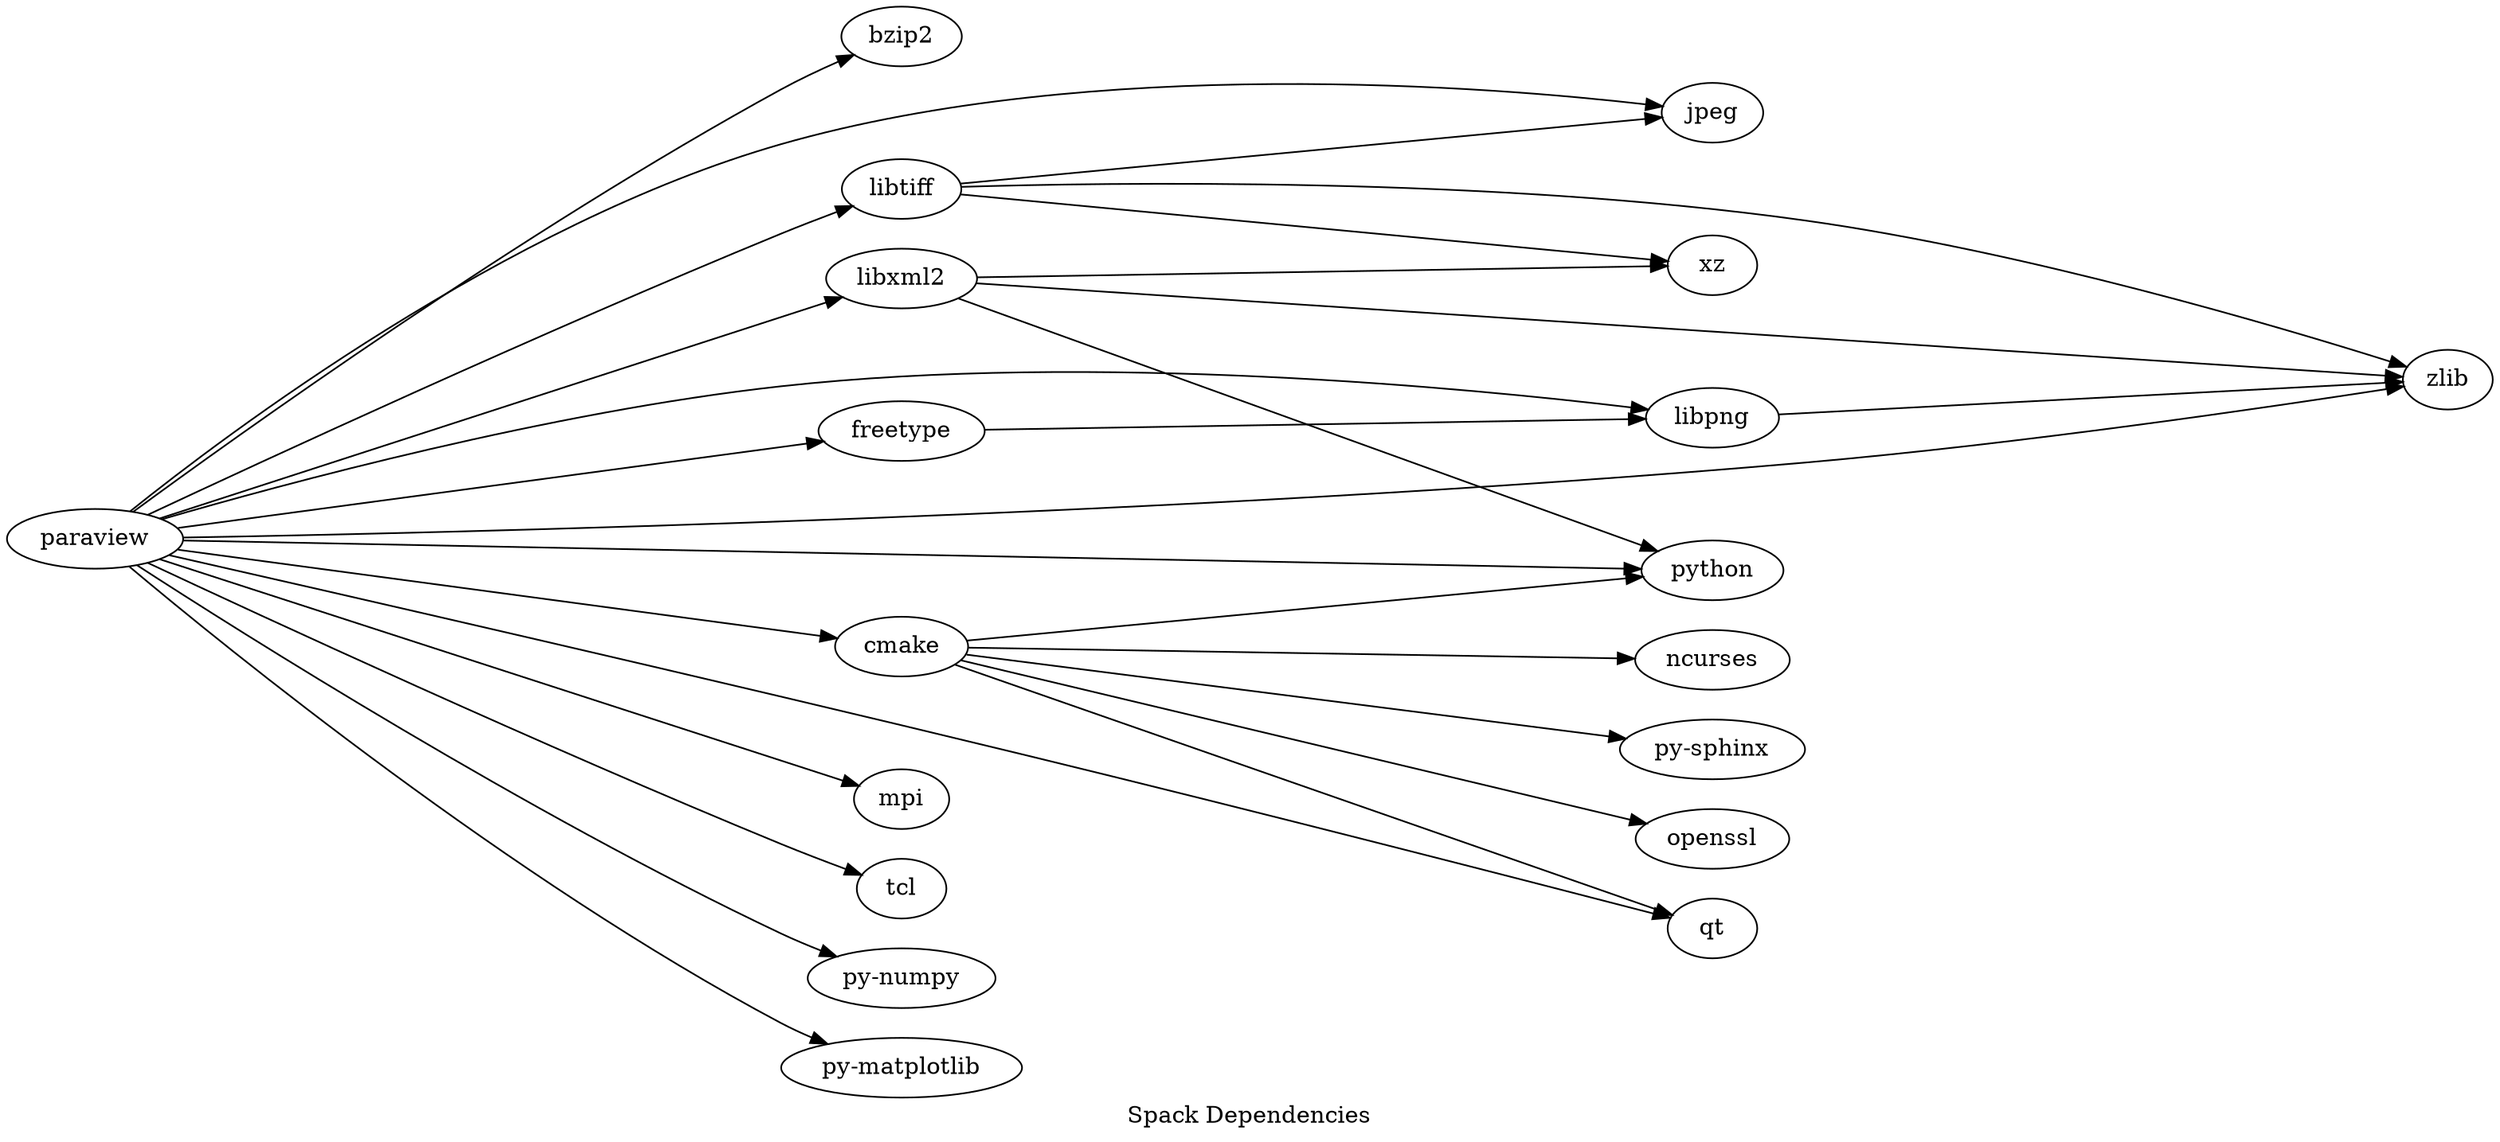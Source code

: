 digraph G {
  label = "Spack Dependencies"
  labelloc = "b"
  rankdir = "LR"
  ranksep = "5"

  "bzip2"                        [label="bzip2"]
  "xz"                           [label="xz"]
  "libxml2"                      [label="libxml2"]
  "jpeg"                         [label="jpeg"]
  "paraview"                     [label="paraview"]
  "libpng"                       [label="libpng"]
  "cmake"                        [label="cmake"]
  "libtiff"                      [label="libtiff"]
  "freetype"                     [label="freetype"]
  "zlib"                         [label="zlib"]

  "libxml2" -> "python"
  "libxml2" -> "xz"
  "libxml2" -> "zlib"
  "paraview" -> "bzip2"
  "paraview" -> "zlib"
  "paraview" -> "cmake"
  "paraview" -> "qt"
  "paraview" -> "python"
  "paraview" -> "libxml2"
  "paraview" -> "libtiff"
  "paraview" -> "freetype"
  "paraview" -> "jpeg"
  "paraview" -> "mpi"
  "paraview" -> "tcl"
  "paraview" -> "libpng"
  "paraview" -> "py-numpy"
  "paraview" -> "py-matplotlib"
  "libpng" -> "zlib"
  "cmake" -> "ncurses"
  "cmake" -> "python"
  "cmake" -> "py-sphinx"
  "cmake" -> "openssl"
  "cmake" -> "qt"
  "libtiff" -> "xz"
  "libtiff" -> "zlib"
  "libtiff" -> "jpeg"
  "freetype" -> "libpng"
}
